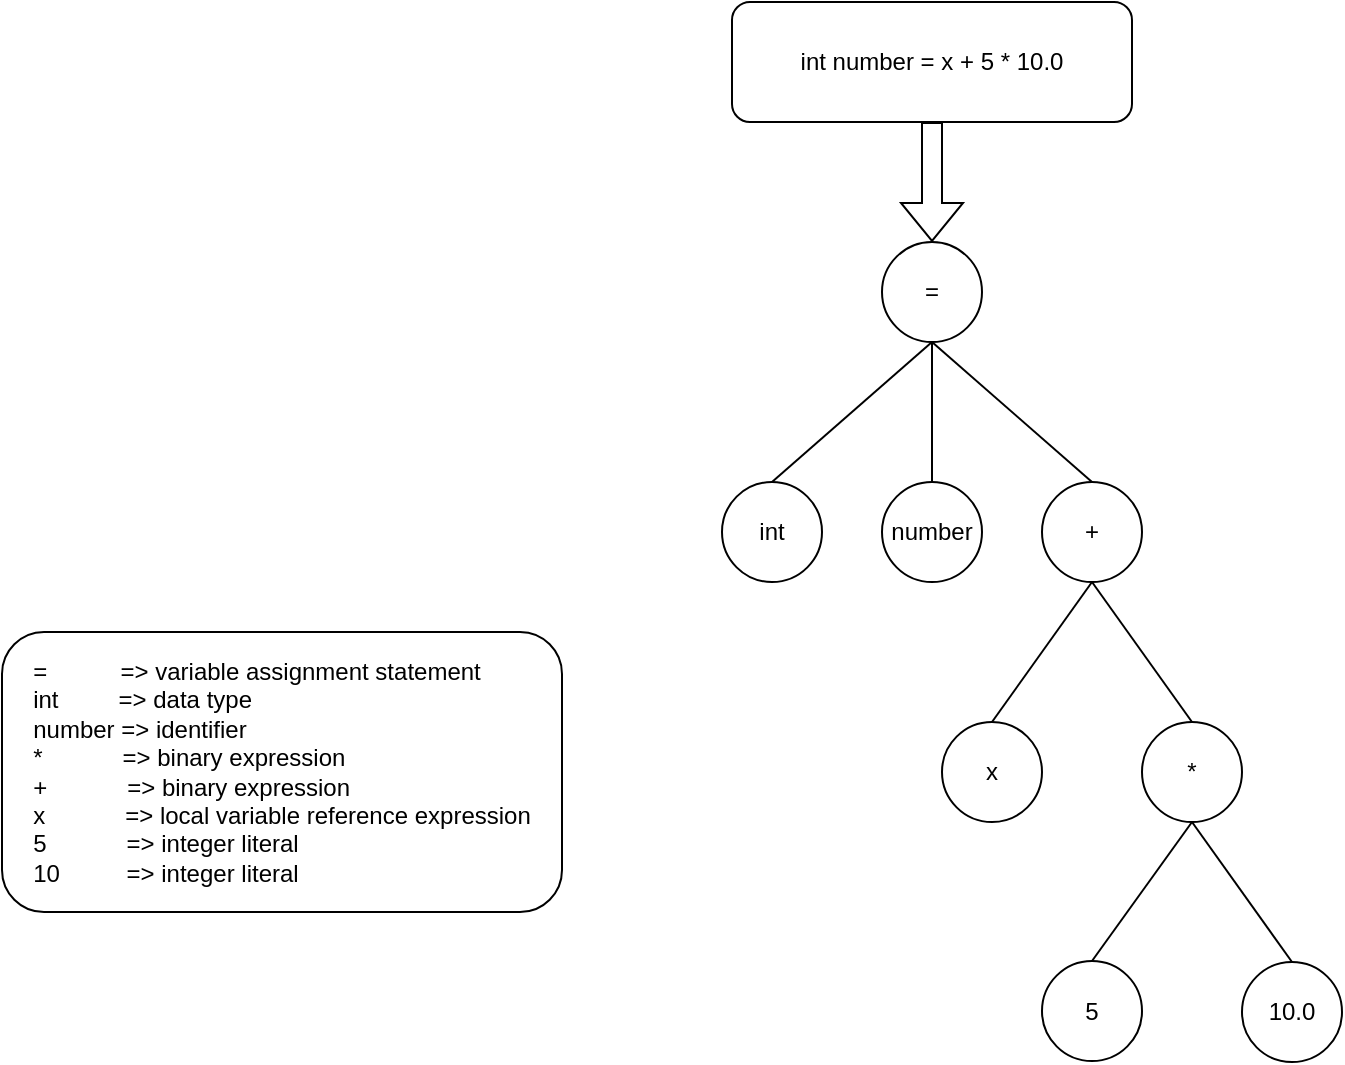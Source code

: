<mxfile version="17.2.1" type="device"><diagram id="C5RBs43oDa-KdzZeNtuy" name="Page-1"><mxGraphModel dx="2249" dy="869" grid="1" gridSize="10" guides="1" tooltips="1" connect="1" arrows="1" fold="1" page="1" pageScale="1" pageWidth="827" pageHeight="1169" math="0" shadow="0"><root><mxCell id="WIyWlLk6GJQsqaUBKTNV-0"/><mxCell id="WIyWlLk6GJQsqaUBKTNV-1" parent="WIyWlLk6GJQsqaUBKTNV-0"/><mxCell id="qxdBcozeI-kpEyYPtpi2-0" value="int number = x + 5 * 10.0" style="rounded=1;whiteSpace=wrap;html=1;" parent="WIyWlLk6GJQsqaUBKTNV-1" vertex="1"><mxGeometry x="245" y="80" width="200" height="60" as="geometry"/></mxCell><mxCell id="qxdBcozeI-kpEyYPtpi2-1" value="=" style="ellipse;whiteSpace=wrap;html=1;aspect=fixed;" parent="WIyWlLk6GJQsqaUBKTNV-1" vertex="1"><mxGeometry x="320" y="200" width="50" height="50" as="geometry"/></mxCell><mxCell id="qxdBcozeI-kpEyYPtpi2-3" value="int" style="ellipse;whiteSpace=wrap;html=1;aspect=fixed;" parent="WIyWlLk6GJQsqaUBKTNV-1" vertex="1"><mxGeometry x="240" y="320" width="50" height="50" as="geometry"/></mxCell><mxCell id="qxdBcozeI-kpEyYPtpi2-4" value="number" style="ellipse;whiteSpace=wrap;html=1;aspect=fixed;" parent="WIyWlLk6GJQsqaUBKTNV-1" vertex="1"><mxGeometry x="320" y="320" width="50" height="50" as="geometry"/></mxCell><mxCell id="qxdBcozeI-kpEyYPtpi2-6" value="*" style="ellipse;whiteSpace=wrap;html=1;aspect=fixed;" parent="WIyWlLk6GJQsqaUBKTNV-1" vertex="1"><mxGeometry x="450" y="440" width="50" height="50" as="geometry"/></mxCell><mxCell id="qxdBcozeI-kpEyYPtpi2-7" value="10.0" style="ellipse;whiteSpace=wrap;html=1;aspect=fixed;" parent="WIyWlLk6GJQsqaUBKTNV-1" vertex="1"><mxGeometry x="500" y="560" width="50" height="50" as="geometry"/></mxCell><mxCell id="qxdBcozeI-kpEyYPtpi2-8" value="5" style="ellipse;whiteSpace=wrap;html=1;aspect=fixed;" parent="WIyWlLk6GJQsqaUBKTNV-1" vertex="1"><mxGeometry x="400" y="559.5" width="50" height="50" as="geometry"/></mxCell><mxCell id="qxdBcozeI-kpEyYPtpi2-9" value="x" style="ellipse;whiteSpace=wrap;html=1;aspect=fixed;" parent="WIyWlLk6GJQsqaUBKTNV-1" vertex="1"><mxGeometry x="350" y="440" width="50" height="50" as="geometry"/></mxCell><mxCell id="qxdBcozeI-kpEyYPtpi2-10" value="+" style="ellipse;whiteSpace=wrap;html=1;aspect=fixed;" parent="WIyWlLk6GJQsqaUBKTNV-1" vertex="1"><mxGeometry x="400" y="320" width="50" height="50" as="geometry"/></mxCell><mxCell id="qxdBcozeI-kpEyYPtpi2-13" value="" style="endArrow=none;html=1;rounded=0;entryX=0.5;entryY=1;entryDx=0;entryDy=0;exitX=0.5;exitY=0;exitDx=0;exitDy=0;" parent="WIyWlLk6GJQsqaUBKTNV-1" source="qxdBcozeI-kpEyYPtpi2-3" target="qxdBcozeI-kpEyYPtpi2-1" edge="1"><mxGeometry width="50" height="50" relative="1" as="geometry"><mxPoint x="420" y="360" as="sourcePoint"/><mxPoint x="470" y="310" as="targetPoint"/></mxGeometry></mxCell><mxCell id="qxdBcozeI-kpEyYPtpi2-14" value="" style="endArrow=none;html=1;rounded=0;entryX=0.5;entryY=1;entryDx=0;entryDy=0;exitX=0.5;exitY=0;exitDx=0;exitDy=0;" parent="WIyWlLk6GJQsqaUBKTNV-1" source="qxdBcozeI-kpEyYPtpi2-4" target="qxdBcozeI-kpEyYPtpi2-1" edge="1"><mxGeometry width="50" height="50" relative="1" as="geometry"><mxPoint x="420" y="360" as="sourcePoint"/><mxPoint x="470" y="310" as="targetPoint"/></mxGeometry></mxCell><mxCell id="qxdBcozeI-kpEyYPtpi2-15" value="" style="endArrow=none;html=1;rounded=0;entryX=0.5;entryY=1;entryDx=0;entryDy=0;exitX=0.5;exitY=0;exitDx=0;exitDy=0;" parent="WIyWlLk6GJQsqaUBKTNV-1" source="qxdBcozeI-kpEyYPtpi2-10" target="qxdBcozeI-kpEyYPtpi2-1" edge="1"><mxGeometry width="50" height="50" relative="1" as="geometry"><mxPoint x="420" y="360" as="sourcePoint"/><mxPoint x="470" y="310" as="targetPoint"/></mxGeometry></mxCell><mxCell id="qxdBcozeI-kpEyYPtpi2-16" value="" style="endArrow=none;html=1;rounded=0;exitX=0.5;exitY=1;exitDx=0;exitDy=0;entryX=0.5;entryY=0;entryDx=0;entryDy=0;" parent="WIyWlLk6GJQsqaUBKTNV-1" source="qxdBcozeI-kpEyYPtpi2-10" target="qxdBcozeI-kpEyYPtpi2-9" edge="1"><mxGeometry width="50" height="50" relative="1" as="geometry"><mxPoint x="420" y="360" as="sourcePoint"/><mxPoint x="470" y="310" as="targetPoint"/></mxGeometry></mxCell><mxCell id="qxdBcozeI-kpEyYPtpi2-17" value="" style="endArrow=none;html=1;rounded=0;exitX=0.5;exitY=1;exitDx=0;exitDy=0;entryX=0.5;entryY=0;entryDx=0;entryDy=0;" parent="WIyWlLk6GJQsqaUBKTNV-1" source="qxdBcozeI-kpEyYPtpi2-10" target="qxdBcozeI-kpEyYPtpi2-6" edge="1"><mxGeometry width="50" height="50" relative="1" as="geometry"><mxPoint x="420" y="360" as="sourcePoint"/><mxPoint x="470" y="310" as="targetPoint"/></mxGeometry></mxCell><mxCell id="qxdBcozeI-kpEyYPtpi2-18" value="" style="endArrow=none;html=1;rounded=0;exitX=0.5;exitY=1;exitDx=0;exitDy=0;entryX=0.5;entryY=0;entryDx=0;entryDy=0;" parent="WIyWlLk6GJQsqaUBKTNV-1" source="qxdBcozeI-kpEyYPtpi2-6" target="qxdBcozeI-kpEyYPtpi2-8" edge="1"><mxGeometry width="50" height="50" relative="1" as="geometry"><mxPoint x="420" y="360" as="sourcePoint"/><mxPoint x="470" y="310" as="targetPoint"/></mxGeometry></mxCell><mxCell id="qxdBcozeI-kpEyYPtpi2-19" value="" style="endArrow=none;html=1;rounded=0;exitX=0.5;exitY=1;exitDx=0;exitDy=0;entryX=0.5;entryY=0;entryDx=0;entryDy=0;" parent="WIyWlLk6GJQsqaUBKTNV-1" source="qxdBcozeI-kpEyYPtpi2-6" target="qxdBcozeI-kpEyYPtpi2-7" edge="1"><mxGeometry width="50" height="50" relative="1" as="geometry"><mxPoint x="420" y="360" as="sourcePoint"/><mxPoint x="470" y="310" as="targetPoint"/></mxGeometry></mxCell><mxCell id="qxdBcozeI-kpEyYPtpi2-20" value="" style="shape=flexArrow;endArrow=classic;html=1;rounded=0;exitX=0.5;exitY=1;exitDx=0;exitDy=0;entryX=0.5;entryY=0;entryDx=0;entryDy=0;" parent="WIyWlLk6GJQsqaUBKTNV-1" source="qxdBcozeI-kpEyYPtpi2-0" target="qxdBcozeI-kpEyYPtpi2-1" edge="1"><mxGeometry width="50" height="50" relative="1" as="geometry"><mxPoint x="420" y="360" as="sourcePoint"/><mxPoint x="470" y="310" as="targetPoint"/></mxGeometry></mxCell><mxCell id="qxdBcozeI-kpEyYPtpi2-23" value="&lt;div style=&quot;text-align: left&quot;&gt;&lt;span&gt;=&amp;nbsp; &amp;nbsp; &amp;nbsp; &amp;nbsp; &amp;nbsp; &amp;nbsp;=&amp;gt;&amp;nbsp;variable assignment statement&lt;/span&gt;&lt;/div&gt;&lt;div style=&quot;text-align: left&quot;&gt;&lt;span&gt;int&amp;nbsp; &amp;nbsp; &amp;nbsp; &amp;nbsp; &amp;nbsp;=&amp;gt; data type&lt;/span&gt;&lt;/div&gt;&lt;div style=&quot;text-align: left&quot;&gt;&lt;span&gt;number =&amp;gt; identifier&lt;/span&gt;&lt;/div&gt;&lt;div style=&quot;text-align: left&quot;&gt;&lt;span&gt;*&amp;nbsp; &amp;nbsp; &amp;nbsp; &amp;nbsp; &amp;nbsp; &amp;nbsp; =&amp;gt; binary expression&lt;/span&gt;&lt;/div&gt;&lt;div style=&quot;text-align: left&quot;&gt;&lt;span&gt;+&amp;nbsp; &amp;nbsp; &amp;nbsp; &amp;nbsp; &amp;nbsp; &amp;nbsp; =&amp;gt; binary expression&lt;/span&gt;&lt;/div&gt;&lt;div style=&quot;text-align: left&quot;&gt;&lt;span&gt;x&amp;nbsp; &amp;nbsp; &amp;nbsp; &amp;nbsp; &amp;nbsp; &amp;nbsp; =&amp;gt; local variable reference expression&lt;/span&gt;&lt;/div&gt;&lt;div style=&quot;text-align: left&quot;&gt;&lt;span&gt;5&amp;nbsp; &amp;nbsp; &amp;nbsp; &amp;nbsp; &amp;nbsp; &amp;nbsp; =&amp;gt; integer literal&lt;/span&gt;&lt;/div&gt;&lt;div style=&quot;text-align: left&quot;&gt;&lt;span&gt;10&amp;nbsp; &amp;nbsp; &amp;nbsp; &amp;nbsp; &amp;nbsp; =&amp;gt; integer literal&lt;/span&gt;&lt;/div&gt;" style="rounded=1;whiteSpace=wrap;html=1;" parent="WIyWlLk6GJQsqaUBKTNV-1" vertex="1"><mxGeometry x="-120" y="395" width="280" height="140" as="geometry"/></mxCell></root></mxGraphModel></diagram></mxfile>